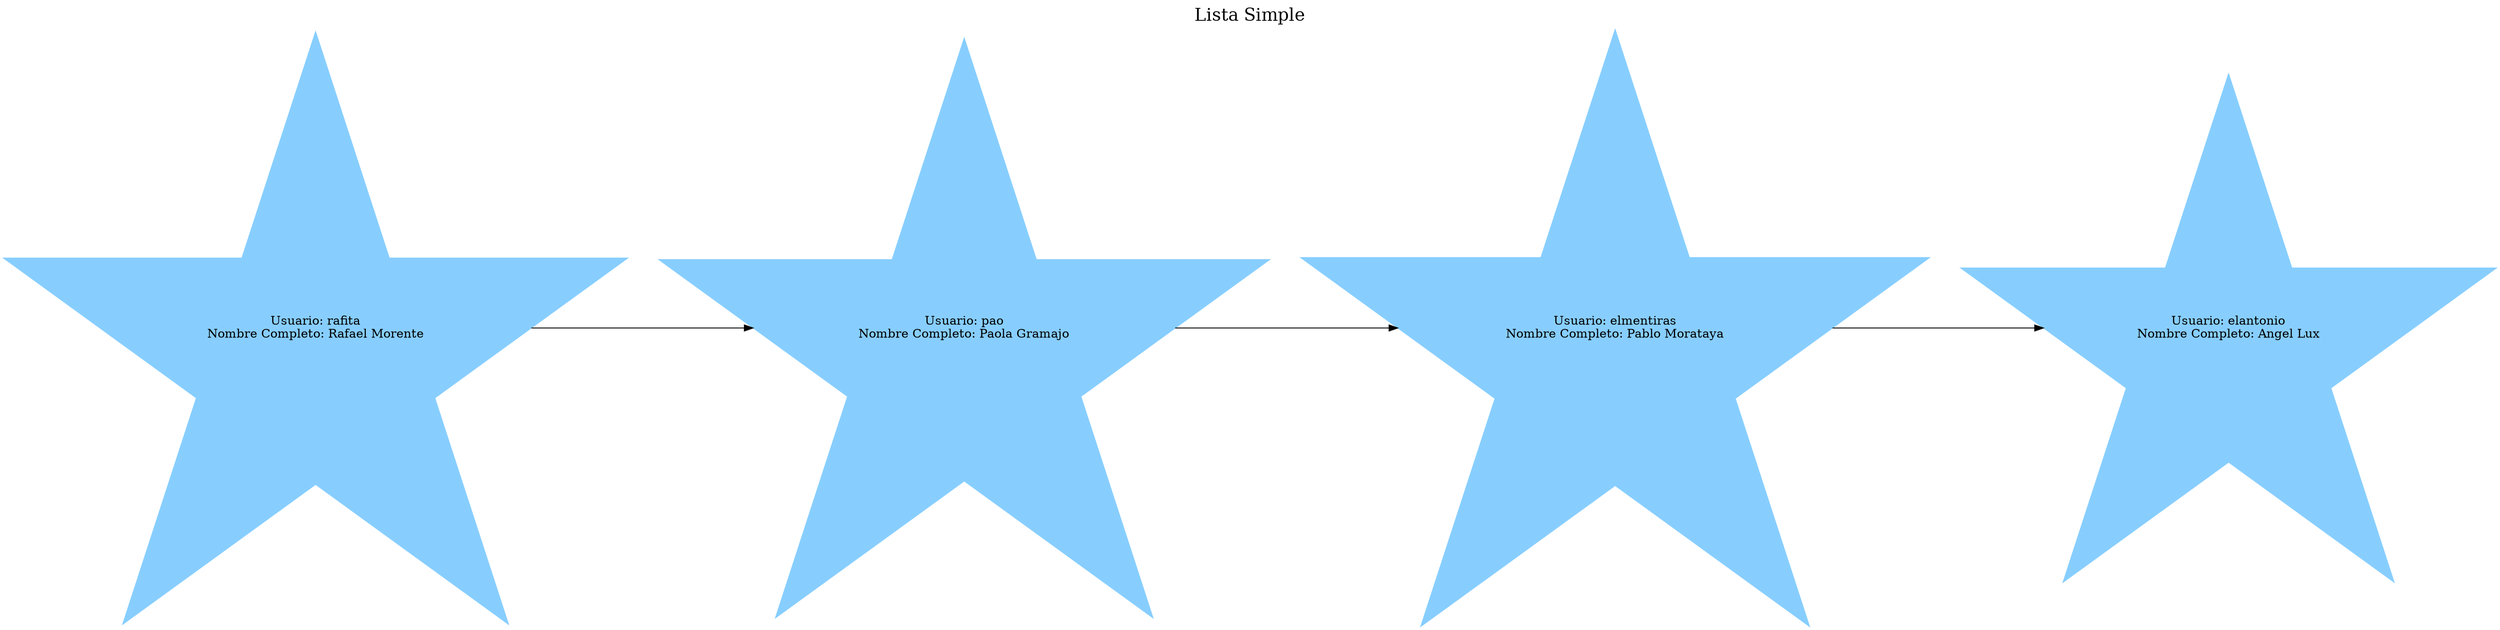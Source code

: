 digraph grafica{
    graph[label="Lista Simple", labelloc=t, fontsize=20, compound=true];
    rankdir = LR;
    node [shape=star, fontcolor = black, style = filled, color = skyblue1];
	Nodo0 [label ="Usuario: rafita\n Nombre Completo: Rafael Morente "]
	Nodo0->Nodo1
	Nodo1 [label ="Usuario: pao\n Nombre Completo: Paola Gramajo "]
	Nodo1->Nodo2
	Nodo2 [label ="Usuario: elmentiras\n Nombre Completo: Pablo Morataya "]
	Nodo2->Nodo3
	Nodo3 [label ="Usuario: elantonio\n Nombre Completo: Angel Lux "]
}